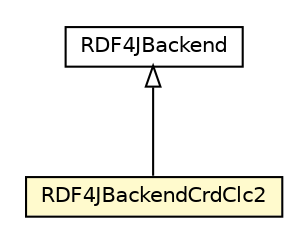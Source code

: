 #!/usr/local/bin/dot
#
# Class diagram 
# Generated by UMLGraph version R5_6-24-gf6e263 (http://www.umlgraph.org/)
#

digraph G {
	edge [fontname="Helvetica",fontsize=10,labelfontname="Helvetica",labelfontsize=10];
	node [fontname="Helvetica",fontsize=10,shape=plaintext];
	nodesep=0.25;
	ranksep=0.5;
	// org.universAAL.context.che.database.impl.RDF4JBackendCrdClc2
	c5136 [label=<<table title="org.universAAL.context.che.database.impl.RDF4JBackendCrdClc2" border="0" cellborder="1" cellspacing="0" cellpadding="2" port="p" bgcolor="lemonChiffon" href="./RDF4JBackendCrdClc2.html">
		<tr><td><table border="0" cellspacing="0" cellpadding="1">
<tr><td align="center" balign="center"> RDF4JBackendCrdClc2 </td></tr>
		</table></td></tr>
		</table>>, URL="./RDF4JBackendCrdClc2.html", fontname="Helvetica", fontcolor="black", fontsize=10.0];
	// org.universAAL.context.che.database.impl.RDF4JBackend
	c5140 [label=<<table title="org.universAAL.context.che.database.impl.RDF4JBackend" border="0" cellborder="1" cellspacing="0" cellpadding="2" port="p" href="./RDF4JBackend.html">
		<tr><td><table border="0" cellspacing="0" cellpadding="1">
<tr><td align="center" balign="center"> RDF4JBackend </td></tr>
		</table></td></tr>
		</table>>, URL="./RDF4JBackend.html", fontname="Helvetica", fontcolor="black", fontsize=10.0];
	//org.universAAL.context.che.database.impl.RDF4JBackendCrdClc2 extends org.universAAL.context.che.database.impl.RDF4JBackend
	c5140:p -> c5136:p [dir=back,arrowtail=empty];
}

